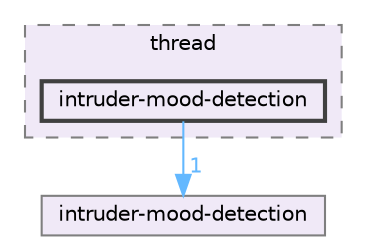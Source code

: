 digraph "src/thread/intruder-mood-detection"
{
 // LATEX_PDF_SIZE
  bgcolor="transparent";
  edge [fontname=Helvetica,fontsize=10,labelfontname=Helvetica,labelfontsize=10];
  node [fontname=Helvetica,fontsize=10,shape=box,height=0.2,width=0.4];
  compound=true
  subgraph clusterdir_bfedb72b9d87795234454f6223b9ab1e {
    graph [ bgcolor="#f0e9f7", pencolor="grey50", label="thread", fontname=Helvetica,fontsize=10 style="filled,dashed", URL="dir_bfedb72b9d87795234454f6223b9ab1e.html",tooltip=""]
  dir_bd8432c283f20be3a03e46f628658360 [label="intruder-mood-detection", fillcolor="#f0e9f7", color="grey25", style="filled,bold", URL="dir_bd8432c283f20be3a03e46f628658360.html",tooltip=""];
  }
  dir_6bdc88b2989357d4fa7c175bb154cd2d [label="intruder-mood-detection", fillcolor="#f0e9f7", color="grey50", style="filled", URL="dir_6bdc88b2989357d4fa7c175bb154cd2d.html",tooltip=""];
  dir_bd8432c283f20be3a03e46f628658360->dir_6bdc88b2989357d4fa7c175bb154cd2d [headlabel="1", labeldistance=1.5 headhref="dir_000012_000011.html" color="steelblue1" fontcolor="steelblue1"];
}
